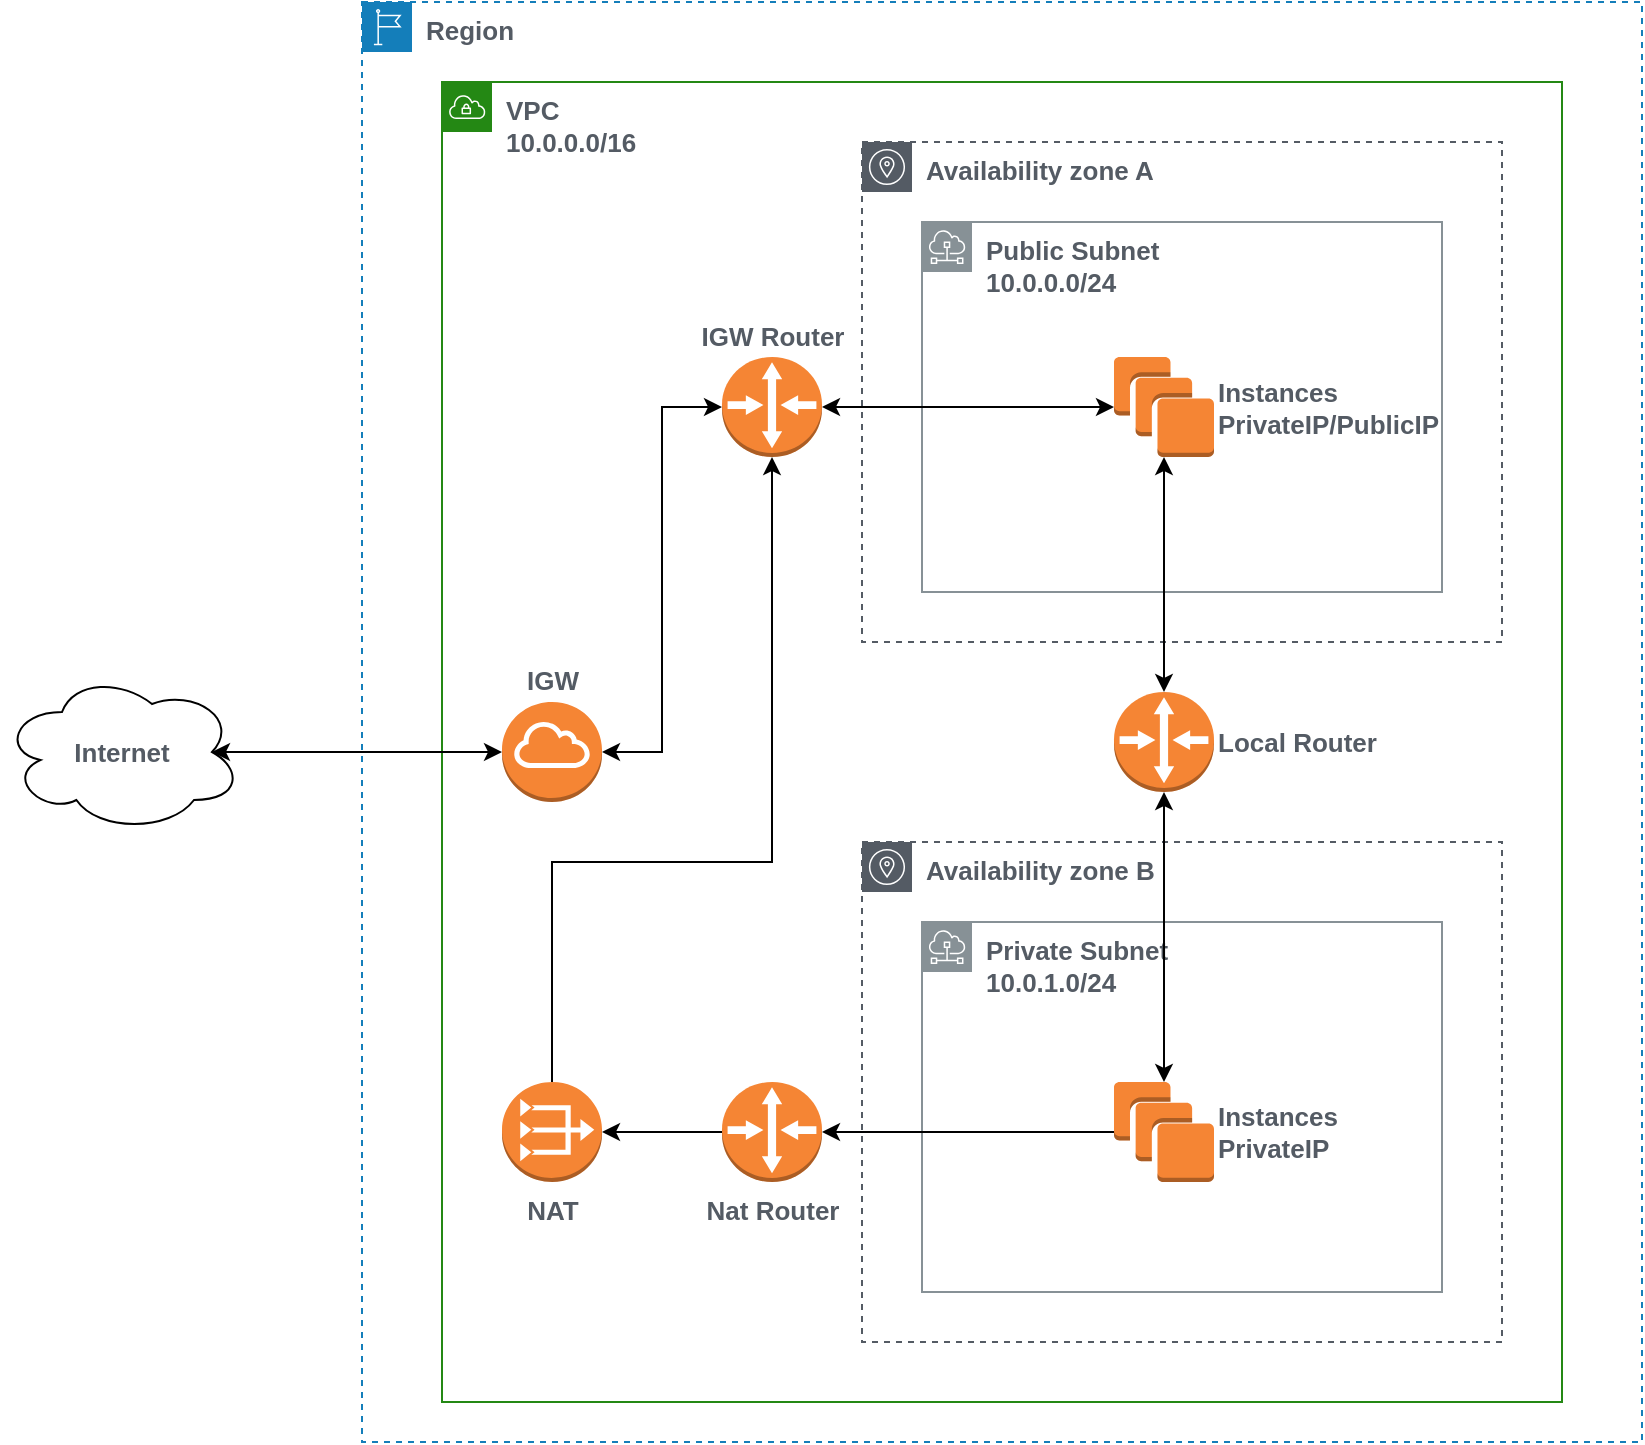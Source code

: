 <mxfile version="21.2.8" type="device" pages="2">
  <diagram id="C_1VnN1tqUeuRe0OVdnl" name="페이지-5">
    <mxGraphModel dx="1421" dy="1939" grid="1" gridSize="10" guides="1" tooltips="1" connect="1" arrows="1" fold="1" page="1" pageScale="1" pageWidth="827" pageHeight="1169" math="0" shadow="0">
      <root>
        <mxCell id="0" />
        <mxCell id="1" parent="0" />
        <mxCell id="AIo1v6YMKxO04zc8rest-10" value="&lt;span style=&quot;font-size: 13px;&quot;&gt;Availability zone A&lt;/span&gt;" style="sketch=0;outlineConnect=0;gradientColor=none;html=1;whiteSpace=wrap;fontSize=13;fontStyle=1;shape=mxgraph.aws4.group;grIcon=mxgraph.aws4.group_availability_zone;strokeColor=#545B64;fillColor=none;verticalAlign=top;align=left;spacingLeft=30;fontColor=#545B64;dashed=1;" parent="1" vertex="1">
          <mxGeometry x="50" y="-110" width="320" height="250" as="geometry" />
        </mxCell>
        <mxCell id="AIo1v6YMKxO04zc8rest-2" value="&lt;span style=&quot;font-size: 13px;&quot;&gt;Region&lt;/span&gt;" style="points=[[0,0],[0.25,0],[0.5,0],[0.75,0],[1,0],[1,0.25],[1,0.5],[1,0.75],[1,1],[0.75,1],[0.5,1],[0.25,1],[0,1],[0,0.75],[0,0.5],[0,0.25]];outlineConnect=0;gradientColor=none;html=1;whiteSpace=wrap;fontSize=13;fontStyle=1;container=1;pointerEvents=0;collapsible=0;recursiveResize=0;shape=mxgraph.aws4.group;grIcon=mxgraph.aws4.group_region;strokeColor=#147EBA;fillColor=none;verticalAlign=top;align=left;spacingLeft=30;fontColor=#545B64;dashed=1;" parent="1" vertex="1">
          <mxGeometry x="-200" y="-180" width="640" height="720" as="geometry" />
        </mxCell>
        <mxCell id="AIo1v6YMKxO04zc8rest-3" value="&lt;span style=&quot;font-size: 13px;&quot;&gt;&lt;font style=&quot;font-size: 13px;&quot;&gt;VPC&lt;br style=&quot;font-size: 13px;&quot;&gt;10.0.0.0/16&lt;/font&gt;&lt;/span&gt;" style="points=[[0,0],[0.25,0],[0.5,0],[0.75,0],[1,0],[1,0.25],[1,0.5],[1,0.75],[1,1],[0.75,1],[0.5,1],[0.25,1],[0,1],[0,0.75],[0,0.5],[0,0.25]];outlineConnect=0;gradientColor=none;html=1;whiteSpace=wrap;fontSize=13;fontStyle=1;container=1;pointerEvents=0;collapsible=0;recursiveResize=0;shape=mxgraph.aws4.group;grIcon=mxgraph.aws4.group_vpc;strokeColor=#248814;fillColor=none;verticalAlign=top;align=left;spacingLeft=30;fontColor=#545B64;dashed=0;" parent="AIo1v6YMKxO04zc8rest-2" vertex="1">
          <mxGeometry x="40" y="40" width="560" height="660" as="geometry" />
        </mxCell>
        <mxCell id="AIo1v6YMKxO04zc8rest-53" value="&lt;span style=&quot;font-size: 13px;&quot;&gt;Availability zone B&lt;/span&gt;" style="sketch=0;outlineConnect=0;gradientColor=none;html=1;whiteSpace=wrap;fontSize=13;fontStyle=1;shape=mxgraph.aws4.group;grIcon=mxgraph.aws4.group_availability_zone;strokeColor=#545B64;fillColor=none;verticalAlign=top;align=left;spacingLeft=30;fontColor=#545B64;dashed=1;" parent="AIo1v6YMKxO04zc8rest-3" vertex="1">
          <mxGeometry x="210" y="380" width="320" height="250" as="geometry" />
        </mxCell>
        <mxCell id="AIo1v6YMKxO04zc8rest-41" value="Local Router" style="outlineConnect=0;dashed=0;verticalLabelPosition=middle;verticalAlign=middle;align=left;html=1;shape=mxgraph.aws3.router;fillColor=#F58534;gradientColor=none;labelPosition=right;fontColor=#545B64;fontSize=13;fontStyle=1" parent="AIo1v6YMKxO04zc8rest-3" vertex="1">
          <mxGeometry x="336" y="305" width="50" height="50" as="geometry" />
        </mxCell>
        <mxCell id="AIo1v6YMKxO04zc8rest-27" value="IGW" style="outlineConnect=0;dashed=0;verticalLabelPosition=top;verticalAlign=bottom;align=center;html=1;shape=mxgraph.aws3.internet_gateway;fillColor=#F58534;gradientColor=none;labelPosition=center;fontColor=#545B64;fontSize=13;fontStyle=1" parent="AIo1v6YMKxO04zc8rest-3" vertex="1">
          <mxGeometry x="30" y="310" width="50" height="50" as="geometry" />
        </mxCell>
        <mxCell id="AIo1v6YMKxO04zc8rest-35" style="edgeStyle=orthogonalEdgeStyle;rounded=0;orthogonalLoop=1;jettySize=auto;html=1;startArrow=classic;startFill=1;endArrow=none;endFill=0;fontColor=#545B64;fontSize=13;fontStyle=1" parent="1" source="AIo1v6YMKxO04zc8rest-20" target="AIo1v6YMKxO04zc8rest-29" edge="1">
          <mxGeometry relative="1" as="geometry" />
        </mxCell>
        <mxCell id="AIo1v6YMKxO04zc8rest-52" style="edgeStyle=orthogonalEdgeStyle;rounded=0;orthogonalLoop=1;jettySize=auto;html=1;entryX=0.5;entryY=1;entryDx=0;entryDy=0;entryPerimeter=0;fontColor=#545B64;fontSize=13;fontStyle=1;exitX=0.5;exitY=0;exitDx=0;exitDy=0;exitPerimeter=0;" parent="1" source="AIo1v6YMKxO04zc8rest-20" target="AIo1v6YMKxO04zc8rest-32" edge="1">
          <mxGeometry relative="1" as="geometry">
            <Array as="points">
              <mxPoint x="-105" y="250" />
              <mxPoint x="5" y="250" />
            </Array>
          </mxGeometry>
        </mxCell>
        <mxCell id="AIo1v6YMKxO04zc8rest-20" value="NAT" style="outlineConnect=0;dashed=0;verticalLabelPosition=bottom;verticalAlign=top;align=center;html=1;shape=mxgraph.aws3.vpc_nat_gateway;fillColor=#F58534;gradientColor=none;labelPosition=center;fontColor=#545B64;fontSize=13;fontStyle=1" parent="1" vertex="1">
          <mxGeometry x="-130" y="360" width="50" height="50" as="geometry" />
        </mxCell>
        <mxCell id="AIo1v6YMKxO04zc8rest-6" value="&lt;span style=&quot;font-size: 13px;&quot;&gt;Public Subnet&lt;br style=&quot;font-size: 13px;&quot;&gt;10.0.0.0/24&lt;/span&gt;" style="sketch=0;outlineConnect=0;gradientColor=none;html=1;whiteSpace=wrap;fontSize=13;fontStyle=1;shape=mxgraph.aws4.group;grIcon=mxgraph.aws4.group_subnet;strokeColor=#879196;fillColor=none;verticalAlign=top;align=left;spacingLeft=30;fontColor=#545B64;dashed=0;" parent="1" vertex="1">
          <mxGeometry x="80" y="-70" width="260" height="185" as="geometry" />
        </mxCell>
        <mxCell id="AIo1v6YMKxO04zc8rest-25" value="&lt;span style=&quot;font-size: 13px;&quot;&gt;Private Subnet&lt;br style=&quot;font-size: 13px;&quot;&gt;10.0.1.0/24&lt;/span&gt;" style="sketch=0;outlineConnect=0;gradientColor=none;html=1;whiteSpace=wrap;fontSize=13;fontStyle=1;shape=mxgraph.aws4.group;grIcon=mxgraph.aws4.group_subnet;strokeColor=#879196;fillColor=none;verticalAlign=top;align=left;spacingLeft=30;fontColor=#545B64;dashed=0;" parent="1" vertex="1">
          <mxGeometry x="80" y="280" width="260" height="185" as="geometry" />
        </mxCell>
        <mxCell id="AIo1v6YMKxO04zc8rest-36" style="edgeStyle=orthogonalEdgeStyle;rounded=0;orthogonalLoop=1;jettySize=auto;html=1;entryX=0;entryY=0.5;entryDx=0;entryDy=0;entryPerimeter=0;startArrow=classic;startFill=1;fontColor=#545B64;fontSize=13;fontStyle=1" parent="1" source="AIo1v6YMKxO04zc8rest-27" target="AIo1v6YMKxO04zc8rest-32" edge="1">
          <mxGeometry relative="1" as="geometry" />
        </mxCell>
        <mxCell id="AIo1v6YMKxO04zc8rest-29" value="Nat Router" style="outlineConnect=0;dashed=0;verticalLabelPosition=bottom;verticalAlign=top;align=center;html=1;shape=mxgraph.aws3.router;fillColor=#F58534;gradientColor=none;fontColor=#545B64;fontSize=13;fontStyle=1" parent="1" vertex="1">
          <mxGeometry x="-20" y="360" width="50" height="50" as="geometry" />
        </mxCell>
        <mxCell id="AIo1v6YMKxO04zc8rest-31" value="Instances&lt;br style=&quot;font-size: 13px;&quot;&gt;PrivateIP/PublicIP" style="outlineConnect=0;dashed=0;verticalLabelPosition=middle;verticalAlign=middle;align=left;html=1;shape=mxgraph.aws3.instances;fillColor=#F58534;gradientColor=none;labelPosition=right;fontColor=#545B64;fontSize=13;fontStyle=1" parent="1" vertex="1">
          <mxGeometry x="176" y="-2.5" width="50" height="50" as="geometry" />
        </mxCell>
        <mxCell id="AIo1v6YMKxO04zc8rest-49" style="edgeStyle=orthogonalEdgeStyle;rounded=0;orthogonalLoop=1;jettySize=auto;html=1;startArrow=classic;startFill=1;fontColor=#545B64;fontSize=13;fontStyle=1" parent="1" source="AIo1v6YMKxO04zc8rest-32" target="AIo1v6YMKxO04zc8rest-31" edge="1">
          <mxGeometry relative="1" as="geometry" />
        </mxCell>
        <mxCell id="AIo1v6YMKxO04zc8rest-32" value="IGW Router" style="outlineConnect=0;dashed=0;verticalLabelPosition=top;verticalAlign=bottom;align=center;html=1;shape=mxgraph.aws3.router;fillColor=#F58534;gradientColor=none;fontColor=#545B64;fontSize=13;fontStyle=1;labelPosition=center;" parent="1" vertex="1">
          <mxGeometry x="-20" y="-2.5" width="50" height="50" as="geometry" />
        </mxCell>
        <mxCell id="AIo1v6YMKxO04zc8rest-42" style="orthogonalLoop=1;jettySize=auto;html=1;entryX=0.5;entryY=1;entryDx=0;entryDy=0;entryPerimeter=0;rounded=0;startArrow=classic;startFill=1;fontColor=#545B64;fontSize=13;fontStyle=1" parent="1" source="AIo1v6YMKxO04zc8rest-41" target="AIo1v6YMKxO04zc8rest-31" edge="1">
          <mxGeometry relative="1" as="geometry">
            <mxPoint x="235" y="170" as="targetPoint" />
          </mxGeometry>
        </mxCell>
        <mxCell id="AIo1v6YMKxO04zc8rest-43" value="" style="orthogonalLoop=1;jettySize=auto;html=1;exitX=0.5;exitY=1;exitDx=0;exitDy=0;exitPerimeter=0;entryX=0.5;entryY=0;entryDx=0;entryDy=0;entryPerimeter=0;rounded=0;startArrow=classic;startFill=1;fontColor=#545B64;fontSize=13;fontStyle=1" parent="1" source="AIo1v6YMKxO04zc8rest-41" target="AIo1v6YMKxO04zc8rest-47" edge="1">
          <mxGeometry relative="1" as="geometry">
            <mxPoint x="290" y="240" as="targetPoint" />
          </mxGeometry>
        </mxCell>
        <mxCell id="AIo1v6YMKxO04zc8rest-51" style="edgeStyle=orthogonalEdgeStyle;rounded=0;orthogonalLoop=1;jettySize=auto;html=1;entryX=1;entryY=0.5;entryDx=0;entryDy=0;entryPerimeter=0;fontColor=#545B64;fontSize=13;fontStyle=1" parent="1" source="AIo1v6YMKxO04zc8rest-47" target="AIo1v6YMKxO04zc8rest-29" edge="1">
          <mxGeometry relative="1" as="geometry" />
        </mxCell>
        <mxCell id="AIo1v6YMKxO04zc8rest-47" value="Instances&lt;br style=&quot;font-size: 13px;&quot;&gt;PrivateIP" style="outlineConnect=0;dashed=0;verticalLabelPosition=middle;verticalAlign=middle;align=left;html=1;shape=mxgraph.aws3.instances;fillColor=#F58534;gradientColor=none;labelPosition=right;fontColor=#545B64;fontSize=13;fontStyle=1" parent="1" vertex="1">
          <mxGeometry x="176" y="360" width="50" height="50" as="geometry" />
        </mxCell>
        <mxCell id="AIo1v6YMKxO04zc8rest-55" style="edgeStyle=orthogonalEdgeStyle;rounded=0;orthogonalLoop=1;jettySize=auto;html=1;startArrow=classic;startFill=1;exitX=0.875;exitY=0.5;exitDx=0;exitDy=0;exitPerimeter=0;fontColor=#545B64;fontSize=13;fontStyle=1" parent="1" source="AIo1v6YMKxO04zc8rest-56" target="AIo1v6YMKxO04zc8rest-27" edge="1">
          <mxGeometry relative="1" as="geometry">
            <mxPoint x="-240" y="175" as="sourcePoint" />
          </mxGeometry>
        </mxCell>
        <mxCell id="AIo1v6YMKxO04zc8rest-56" value="Internet" style="ellipse;shape=cloud;whiteSpace=wrap;html=1;fontColor=#545B64;fontSize=13;fontStyle=1" parent="1" vertex="1">
          <mxGeometry x="-380" y="155" width="120" height="80" as="geometry" />
        </mxCell>
      </root>
    </mxGraphModel>
  </diagram>
  <diagram id="mV-r2aqWGBYWhU3ZJu5z" name="페이지-2">
    <mxGraphModel dx="1333" dy="1879" grid="1" gridSize="10" guides="1" tooltips="1" connect="1" arrows="1" fold="1" page="1" pageScale="1" pageWidth="827" pageHeight="1169" math="0" shadow="0">
      <root>
        <mxCell id="0" />
        <mxCell id="1" parent="0" />
        <mxCell id="NBzYYKpauunsHnIdSfjE-1" value="&lt;span style=&quot;font-size: 13px;&quot;&gt;Availability zone A&lt;/span&gt;" style="sketch=0;outlineConnect=0;gradientColor=none;html=1;whiteSpace=wrap;fontSize=13;fontStyle=1;shape=mxgraph.aws4.group;grIcon=mxgraph.aws4.group_availability_zone;strokeColor=#545B64;fillColor=none;verticalAlign=top;align=left;spacingLeft=30;fontColor=#545B64;dashed=1;" vertex="1" parent="1">
          <mxGeometry x="40" y="-110" width="320" height="250" as="geometry" />
        </mxCell>
        <mxCell id="NBzYYKpauunsHnIdSfjE-23" value="Private subnet" style="points=[[0,0],[0.25,0],[0.5,0],[0.75,0],[1,0],[1,0.25],[1,0.5],[1,0.75],[1,1],[0.75,1],[0.5,1],[0.25,1],[0,1],[0,0.75],[0,0.5],[0,0.25]];outlineConnect=0;gradientColor=none;html=1;whiteSpace=wrap;fontSize=12;fontStyle=0;container=1;pointerEvents=0;collapsible=0;recursiveResize=0;shape=mxgraph.aws4.group;grIcon=mxgraph.aws4.group_security_group;grStroke=0;strokeColor=#147EBA;fillColor=#E6F2F8;verticalAlign=top;align=left;spacingLeft=30;fontColor=#147EBA;dashed=0;" vertex="1" parent="1">
          <mxGeometry x="80" y="-77.5" width="240" height="185" as="geometry" />
        </mxCell>
        <mxCell id="NBzYYKpauunsHnIdSfjE-2" value="&lt;span style=&quot;font-size: 13px;&quot;&gt;Region&lt;/span&gt;" style="points=[[0,0],[0.25,0],[0.5,0],[0.75,0],[1,0],[1,0.25],[1,0.5],[1,0.75],[1,1],[0.75,1],[0.5,1],[0.25,1],[0,1],[0,0.75],[0,0.5],[0,0.25]];outlineConnect=0;gradientColor=none;html=1;whiteSpace=wrap;fontSize=13;fontStyle=1;container=1;pointerEvents=0;collapsible=0;recursiveResize=0;shape=mxgraph.aws4.group;grIcon=mxgraph.aws4.group_region;strokeColor=#147EBA;fillColor=none;verticalAlign=top;align=left;spacingLeft=30;fontColor=#545B64;dashed=1;" vertex="1" parent="1">
          <mxGeometry x="-40" y="-180" width="480" height="720" as="geometry" />
        </mxCell>
        <mxCell id="NBzYYKpauunsHnIdSfjE-3" value="&lt;span style=&quot;font-size: 13px;&quot;&gt;&lt;font style=&quot;font-size: 13px;&quot;&gt;VPC&lt;br&gt;&lt;/font&gt;&lt;/span&gt;" style="points=[[0,0],[0.25,0],[0.5,0],[0.75,0],[1,0],[1,0.25],[1,0.5],[1,0.75],[1,1],[0.75,1],[0.5,1],[0.25,1],[0,1],[0,0.75],[0,0.5],[0,0.25]];outlineConnect=0;gradientColor=none;html=1;whiteSpace=wrap;fontSize=13;fontStyle=1;container=1;pointerEvents=0;collapsible=0;recursiveResize=0;shape=mxgraph.aws4.group;grIcon=mxgraph.aws4.group_vpc;strokeColor=#248814;fillColor=none;verticalAlign=top;align=left;spacingLeft=30;fontColor=#545B64;dashed=0;" vertex="1" parent="NBzYYKpauunsHnIdSfjE-2">
          <mxGeometry x="40" y="40" width="400" height="660" as="geometry" />
        </mxCell>
        <mxCell id="NBzYYKpauunsHnIdSfjE-4" value="&lt;span style=&quot;font-size: 13px;&quot;&gt;Availability zone B&lt;/span&gt;" style="sketch=0;outlineConnect=0;gradientColor=none;html=1;whiteSpace=wrap;fontSize=13;fontStyle=1;shape=mxgraph.aws4.group;grIcon=mxgraph.aws4.group_availability_zone;strokeColor=#545B64;fillColor=none;verticalAlign=top;align=left;spacingLeft=30;fontColor=#545B64;dashed=1;" vertex="1" parent="NBzYYKpauunsHnIdSfjE-3">
          <mxGeometry x="40" y="347.5" width="320" height="250" as="geometry" />
        </mxCell>
        <mxCell id="NBzYYKpauunsHnIdSfjE-24" value="Public subnet" style="points=[[0,0],[0.25,0],[0.5,0],[0.75,0],[1,0],[1,0.25],[1,0.5],[1,0.75],[1,1],[0.75,1],[0.5,1],[0.25,1],[0,1],[0,0.75],[0,0.5],[0,0.25]];outlineConnect=0;gradientColor=none;html=1;whiteSpace=wrap;fontSize=12;fontStyle=0;container=1;pointerEvents=0;collapsible=0;recursiveResize=0;shape=mxgraph.aws4.group;grIcon=mxgraph.aws4.group_security_group;grStroke=0;strokeColor=#248814;fillColor=#E9F3E6;verticalAlign=top;align=left;spacingLeft=30;fontColor=#248814;dashed=0;" vertex="1" parent="NBzYYKpauunsHnIdSfjE-3">
          <mxGeometry x="80" y="380" width="240" height="185" as="geometry" />
        </mxCell>
        <mxCell id="NBzYYKpauunsHnIdSfjE-20" value="Instances" style="outlineConnect=0;dashed=0;verticalLabelPosition=middle;verticalAlign=middle;align=left;html=1;shape=mxgraph.aws3.instances;fillColor=#F58534;gradientColor=none;labelPosition=right;fontColor=#545B64;fontSize=13;fontStyle=1" vertex="1" parent="NBzYYKpauunsHnIdSfjE-24">
          <mxGeometry x="95" y="67.5" width="50" height="50" as="geometry" />
        </mxCell>
        <mxCell id="NBzYYKpauunsHnIdSfjE-6" value="IGW" style="outlineConnect=0;dashed=0;verticalLabelPosition=middle;verticalAlign=middle;align=right;html=1;shape=mxgraph.aws3.internet_gateway;fillColor=#F58534;gradientColor=none;labelPosition=left;fontColor=#545B64;fontSize=13;fontStyle=1" vertex="1" parent="NBzYYKpauunsHnIdSfjE-3">
          <mxGeometry x="340" y="290" width="50" height="50" as="geometry" />
        </mxCell>
        <mxCell id="NBzYYKpauunsHnIdSfjE-28" style="edgeStyle=orthogonalEdgeStyle;rounded=0;orthogonalLoop=1;jettySize=auto;html=1;entryX=0.5;entryY=0;entryDx=0;entryDy=0;entryPerimeter=0;" edge="1" parent="NBzYYKpauunsHnIdSfjE-3" source="NBzYYKpauunsHnIdSfjE-26" target="NBzYYKpauunsHnIdSfjE-6">
          <mxGeometry relative="1" as="geometry" />
        </mxCell>
        <mxCell id="NBzYYKpauunsHnIdSfjE-26" value="NAT Gateway" style="outlineConnect=0;dashed=0;verticalLabelPosition=top;verticalAlign=bottom;align=center;html=1;shape=mxgraph.aws3.vpc_nat_gateway;fillColor=#F58534;gradientColor=none;labelPosition=center;fontSize=13;fontColor=#666666;" vertex="1" parent="NBzYYKpauunsHnIdSfjE-3">
          <mxGeometry x="175" y="140" width="50" height="50" as="geometry" />
        </mxCell>
        <mxCell id="NBzYYKpauunsHnIdSfjE-27" style="edgeStyle=orthogonalEdgeStyle;rounded=0;orthogonalLoop=1;jettySize=auto;html=1;entryX=0.5;entryY=1;entryDx=0;entryDy=0;entryPerimeter=0;" edge="1" parent="NBzYYKpauunsHnIdSfjE-3" source="NBzYYKpauunsHnIdSfjE-20" target="NBzYYKpauunsHnIdSfjE-26">
          <mxGeometry relative="1" as="geometry" />
        </mxCell>
        <mxCell id="NBzYYKpauunsHnIdSfjE-29" value="" style="outlineConnect=0;dashed=0;verticalLabelPosition=bottom;verticalAlign=top;align=center;html=1;shape=mxgraph.aws3.internet_2;fillColor=#D2D3D3;gradientColor=none;" vertex="1" parent="1">
          <mxGeometry x="480" y="140" width="80" height="50" as="geometry" />
        </mxCell>
        <mxCell id="NBzYYKpauunsHnIdSfjE-30" style="edgeStyle=orthogonalEdgeStyle;rounded=0;orthogonalLoop=1;jettySize=auto;html=1;entryX=0;entryY=0.7;entryDx=0;entryDy=0;entryPerimeter=0;" edge="1" parent="1" source="NBzYYKpauunsHnIdSfjE-6" target="NBzYYKpauunsHnIdSfjE-29">
          <mxGeometry relative="1" as="geometry" />
        </mxCell>
      </root>
    </mxGraphModel>
  </diagram>
</mxfile>

